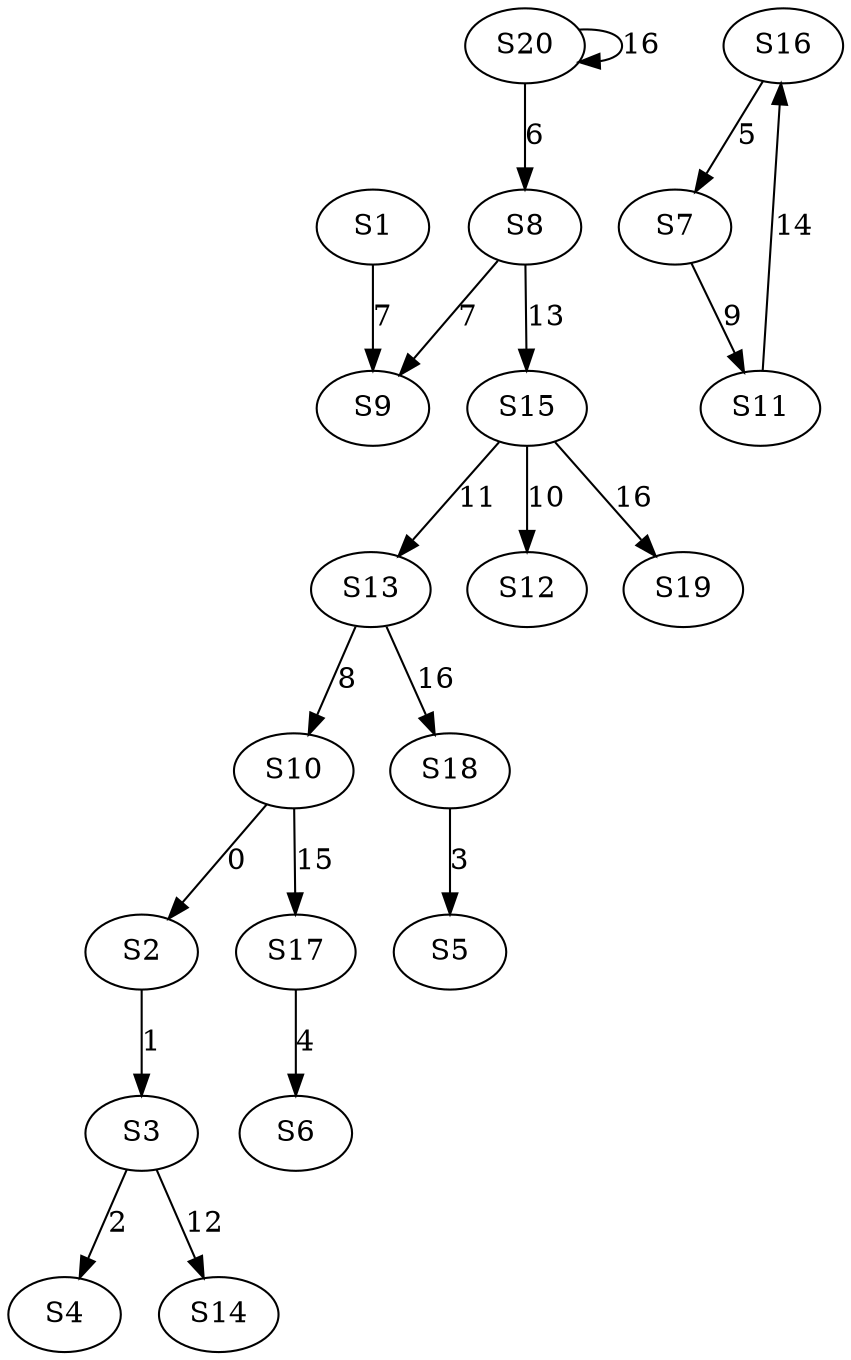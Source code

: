 strict digraph {
	S10 -> S2 [ label = 0 ];
	S2 -> S3 [ label = 1 ];
	S3 -> S4 [ label = 2 ];
	S18 -> S5 [ label = 3 ];
	S17 -> S6 [ label = 4 ];
	S16 -> S7 [ label = 5 ];
	S20 -> S8 [ label = 6 ];
	S8 -> S9 [ label = 7 ];
	S13 -> S10 [ label = 8 ];
	S7 -> S11 [ label = 9 ];
	S15 -> S12 [ label = 10 ];
	S15 -> S13 [ label = 11 ];
	S3 -> S14 [ label = 12 ];
	S8 -> S15 [ label = 13 ];
	S11 -> S16 [ label = 14 ];
	S10 -> S17 [ label = 15 ];
	S13 -> S18 [ label = 16 ];
	S15 -> S19 [ label = 16 ];
	S20 -> S20 [ label = 16 ];
	S1 -> S9 [ label = 7 ];
}